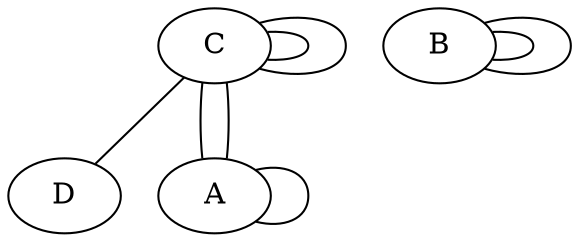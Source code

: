 graph {
	D [label=D]
	C [label=C]
	A [label=A]
	B [label=B]
	A -- A
	A -- C
	C -- A
	B -- B
	B -- B
	C -- C
	C -- C
	C -- D
}

